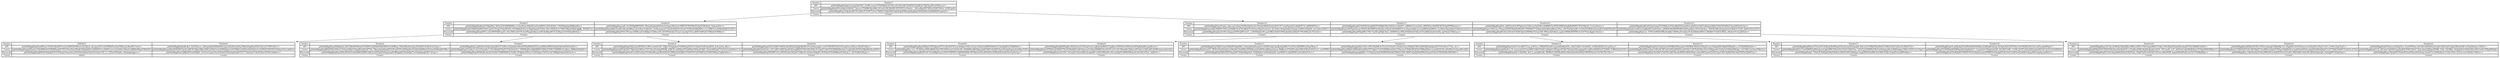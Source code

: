 digraph G{
node[shape=none];
Nodo0[label=<<table><tr><td>Nombre</td>
<td>Nombre7</td>
</tr><tr><td>DPI</td>
<td>gAAAAABggKhqXgcIem1gp5fpClH4_3saWEcnouoUVNdH6pXzTbUBscuSi-2hb3zklC2hMNEQ5qAKTgC5KjTIysjX3VeF96ox-g==</td>
</tr><tr><td>Correo</td>
<td>gAAAAABggKhqOfGemXgclv6QbSH_1ksyoce7FA0R6OIpstB6e-liGuoEn3XCjRxBPvSf53VS53o-Dmfxo__-d0cnzBgy8VF3If2zn5QHUH6vsl_ttGRUgu8=</td>
</tr><tr><td>Password</td>
<td>gAAAAABggKhqc52AjnIwhfIUYLC46hO57FMV7cPnw7MZ6L1VhJnSPhGNgQEqbiPWKeaJQ4qqRqVrWi44D6w5nB46K8SIOnqAoQ==</td>
</tr><tr><td>Cuenta</td>
<td>Usuario</td>
</tr></table>>];
Nodo1[label=<<table><tr><td>Nombre</td>
<td>Nombre1</td>
<td>Nombre4</td>
</tr><tr><td>DPI</td>
<td>gAAAAABggKhqKiqtjTrDkp6lhQ_MrAvaEHvK88RMWsr-z1dq-fH1pcSdlfaPeweSoaW8S212bYnSQQvi_UW3kDg4dpdHRkbz8Q==</td>
<td>gAAAAABggKhqoodZ_Av5DSRg8BYSMV0_98saykEpImbS0LVdcEzVpgx3Mx2woi-SfBFY470ENMuVG5gEE0Ro4eik_Oiiqnw00w==</td>
</tr><tr><td>Correo</td>
<td>gAAAAABggKhqSYOPA0EjIldMUDhGUqy9U2FGjpYYOjoHOVdn-TIUAkMadOVxcuCNJgZ9sjm6CEh0d_Wls1SH6hZrcG7WjP39Kpb5lRQFgJjfJJz_W9tBD7w=</td>
<td>gAAAAABggKhqiukRFzZvqXZuXkcqZrBRmLoJcSnBae3oSJxYho_Oo5Xywgnrah7u0oHrAQiEXvGOomCT5DbQNABbZkPsl-e1yUARKTswvKZ8qGKJWoV1ZZY=</td>
</tr><tr><td>Password</td>
<td>gAAAAABggKhqbHTtC-yArU8DV04DGqsEb_6lw1MZ3s2H1T6-AnOPlqyJhr8bjcurwf8-fdxBfpoMU5cTyWqmUA-05fd4nJMzYg==</td>
<td>gAAAAABggKhq93VtLTVCipwzY8fBwaZ23QHkJxi1UkRwovM_28CPPQlLIdmGTmzG-zmyApT-0iCuoKXV1YJW1JUCNf6ekUEMMw==</td>
</tr><tr><td>Cuenta</td>
<td>Usuario</td>
<td>Usuario</td>
</tr></table>>];
Nodo0->Nodo1
Nodo2[label=<<table><tr><td>Nombre</td>
<td>EDD2021</td>
<td>Nombre0</td>
</tr><tr><td>DPI</td>
<td>gAAAAABggKhqXom8Wxms7IFXZUByD6PTwrxzLD0BiYAI-WB-nLrFjUBj2w_AzcegewIGUv2tOWRNPweIAcV0HEyud-RnxWUCwA==</td>
<td>gAAAAABggKhq0aBcAy5_QsGNTjecw_ul9f-qotq0h2906fyIfISa1giL2MryKFqGhVp7IlBxhNdgl6zz6TAC5QLCylT7MYVcKw==</td>
</tr><tr><td>Correo</td>
<td>gAAAAABggKhqtjgZYwpCyC9irRVKE0oUDfHWhuqSE7YFZ-PhszPaLdT6qK1HAi6qMziUaAVK4Vi7oscSh951uzce1eQvfAVsvNboOevlKJWu9MpeP2Brb0Y=</td>
<td>gAAAAABggKhqqaWjrQDAT6ZUtkvXyodRCZCAIJab3RJxcNMCqCMeUowGD0PkDlpa1reIU0XkEnzOdD2etSidUkltwUu3LBN4ChHGYfUCh6Itg3eTLm3kdFo=</td>
</tr><tr><td>Password</td>
<td>gAAAAABggKhqlJMlAOOSijIoJrfFVGUPQeq2Grhmm0snTDtf3hEykDdmOIxD3G22mLU92_Lc_YG0aoFXVqdhr_sBvphqjEggpw==</td>
<td>gAAAAABggKhqs7jJRJOiDTtzzRAXjM-_5OsYLzCspmUFg-ZG0ahDTiM2yIq4SudjVOTS773bQCpLUC8sSl2HaUPlTHiG34ijBw==</td>
</tr><tr><td>Cuenta</td>
<td>Admin</td>
<td>Usuario</td>
</tr></table>>];
Nodo1->Nodo2
Nodo3[label=<<table><tr><td>Nombre</td>
<td>Nombre2</td>
<td>Nombre3</td>
</tr><tr><td>DPI</td>
<td>gAAAAABggKhqw4SKyKyAl_bYEURbnBT8MeyhVYGBMFmNJNAlNWB2WbFwSsIHWepi_NS6nRHuHxrbujcSOhQZ91X1kfOd-Q12Zg==</td>
<td>gAAAAABggKhqLsqa8id0xGr6zJnxbhq3JhOcFTnMn1ntVphahewX6ouPZMx89MQ2YELyaxbB8otHWQVd1jQFiAbL8uP6nVnb0A==</td>
</tr><tr><td>Correo</td>
<td>gAAAAABggKhqRBA2FAD-dN6coC1fr4ayLlf6jO1NqlzJB3p5jEa87Txk_7kkombyhtk6opKTGOFmAV3PznWZdgDtoGEdAQvfkl8WntQOsfowQOI6aqBC0Mw=</td>
<td>gAAAAABggKhqoV2sb8-j3-cmCvFQmla8cT_hTxo9QaKCVkdTULTJxI3otL01c_FRXP9qXOey9JJrRB99CNlMcjU5FK17fAIMlR-FLmBmx_JWllk9z0AQjQU=</td>
</tr><tr><td>Password</td>
<td>gAAAAABggKhqKqs2kPbcBTa9sFosSbQK8GQ0B91Tj8x2n24S5tpIPmDqq3mqNOBYgg9tjEY6nkd8gT7aOOpkkdpqJ54FV-3Eng==</td>
<td>gAAAAABggKhqcBN9Kq9o-8xaZU4cHtE1NBfiPKS6e2-PyIX6_PFdJjnZuY4Vac-iL2DO0yp2-FNrVw1dx7H6Rp0x9pm5D43avA==</td>
</tr><tr><td>Cuenta</td>
<td>Usuario</td>
<td>Usuario</td>
</tr></table>>];
Nodo1->Nodo3
Nodo4[label=<<table><tr><td>Nombre</td>
<td>Nombre5</td>
<td>Nombre6</td>
</tr><tr><td>DPI</td>
<td>gAAAAABggKhqyt6ZjLEpuiWHNeEvzWlUovdeaN-HF_VXJJsCT8sg0pemYV09Ma2pP2PrUO3lmZeOQFIuknBVH_ZvhvqcVrj_AQ==</td>
<td>gAAAAABggKhqqYyXO1h9Re7O6iHuOp3XDyK3hJ2JjOkjSBG1PLbs9mazqgh1-eeiCPGBO0FZN2EOOrmgOs1mZX1yz-l8wZFLWg==</td>
</tr><tr><td>Correo</td>
<td>gAAAAABggKhqGqZIEdkrDEUTflgGQob5BSuy73UUHysSLA2dpZWlMJ_pNJUB-s-tjDMqxYTOd4HkoCZZdn4Y3JkV_DrbaGfiDFgtZ75nVxVcGsbhW4ev5_k=</td>
<td>gAAAAABggKhqKfnDshZwSe_s25-LtJVUs4NJ7dxgNxXSoagBWD1FDSvHIvdT9p-Dv1ApiYUe8a5Y2UJZWkRDeiAnLCuiqVqT6n9O5FyNIJb4BtsRsuif2P0=</td>
</tr><tr><td>Password</td>
<td>gAAAAABggKhqFAauPczeNDFuSlauYYL8AtyBSeygOKtVyHOeFGNRFpnL85JA81FTZAVF0I7zE93MN3zO7kV6TH6tsp7oqRoQOw==</td>
<td>gAAAAABggKhqDZQMFG3d_leNEWtmhz54l2qd71SBkcPrcQ1AmrVeljyJEG3EPbEa47DeD8BbubYLik4cyJ_Y_zZnYVqK5y0Epg==</td>
</tr><tr><td>Cuenta</td>
<td>Usuario</td>
<td>Usuario</td>
</tr></table>>];
Nodo1->Nodo4
Nodo5[label=<<table><tr><td>Nombre</td>
<td>Nombre10</td>
<td>Nombre13</td>
<td>Nombre16</td>
<td>Nombre19</td>
</tr><tr><td>DPI</td>
<td>gAAAAABggKhqrrPvgQo_nJya-rgUmXog7bEIKaQIp0suLb-FDxb0rMX0GExmeZrN-OT7-tepd5prnX3eo8nJkYFU6_qMBYHP5A==</td>
<td>gAAAAABggKhqA653E6dXGImqkfQQTOzBDJd1WnLlQO5y2-G9q9TT_sABA9r3Cncn2zNy_d9WFKmrrBr8YJUlEVESqdIVPB6mzw==</td>
<td>gAAAAABggKhqMvS_qbM3mzPwvB7fglwyGeLX9rcsyOmSNK-GAQBBlV3iuYPDlvWBYblAejKjRzHMY27POGSkzxFj_Fu1ni34mw==</td>
<td>gAAAAABggKhq8OyfGGgcEmiq2YCf3M4uruY5IyuBfgNYLKaahWzLaKdSrrrrGkVUyKnlmluKfJwV2HeNGbWhLFGpmiHOQe5z3g==</td>
</tr><tr><td>Correo</td>
<td>gAAAAABggKhqtae0kEDfi9WS-T6VLLxPI4IlKCXv47kLMkQtTx5ArYnorShgYYmis3o5_d21lOfuvOIn4pfu6JxGEhoqirw5If9w3sWgSD_mUFpkvlyNWtU=</td>
<td>gAAAAABggKhqrwXFPpptSmrqx3PAM-QWs9BB5iyObyDpce6IzpAcMzMAR9GtvwcZqoizwBjbz-pe1vjsRKDFjgQBW2z_nLAWsFHpqA9pbGGMhiw6vbLfzGc=</td>
<td>gAAAAABggKhqeUG0Pcxm1Y0wpeaDMXTMj5KItBAAW3-NMS6kOT7DHgtOjZbiuKJCgBDwnTNax_sMCDwfqhEgWc-2cO0uZVo0kdlrQ2wyioJFEt9n8ZYWvjM=</td>
<td>gAAAAABggKhql2LmrKirz2OqBbdHUwy6OQoa1_gMW4OAIrBBSWMKCHdHtaqMyw7PGlo1Kedaq_7X9cWsMKuSlxqp3jeOc6-kK4tYrTLbR_ofd0OG65u24TY=</td>
</tr><tr><td>Password</td>
<td>gAAAAABggKhqHp25wHGciAuqnalOFRrGJfPLEwN__evRSVBpDmTR_guIeMK22HzNCi9SEp8nA8nLXZkt9C70FoM81pVs7bUi2A==</td>
<td>gAAAAABggKhqdINbgBRG17KL72zzKUgtMgE3b2n_4HXWEibu-6R5nF9ADQrbCHdnz5CEuiWkfnthy9n5x0Zy_JgVNmhCSMj1cg==</td>
<td>gAAAAABggKhqWcDaCxIDv0wY5QDtOhjFziZWMkGTQCjncNB_0P0acdb5Q9yZ_jugrhuY8M8zRN9YWvIs-Yr97YwtoXgjbCzSwQ==</td>
<td>gAAAAABggKhq1mv_ETPhUhMSItORKwAsAByC2X0Pey4UmIdnoTt-XuHZkXxOK6ULoWQRZ1lT3AFZclWhk_oMrAexYCwCpl83hA==</td>
</tr><tr><td>Cuenta</td>
<td>Usuario</td>
<td>Usuario</td>
<td>Usuario</td>
<td>Usuario</td>
</tr></table>>];
Nodo0->Nodo5
Nodo6[label=<<table><tr><td>Nombre</td>
<td>Nombre8</td>
<td>Nombre9</td>
</tr><tr><td>DPI</td>
<td>gAAAAABggKhqJ4pin9INjdGTXX7JJqns4YTUruKnXOFW1Lm3eHpkw5SK1zeTzj1cOhnbGnbBbW58AHvLT1IyaKgRFeD5Hkf09A==</td>
<td>gAAAAABggKhqBJdlXVgJAz-S64Fg5eoZrUPe5giVsnd-LoJJQmQLRHNG7gzJkun-0H0VkTtoYNHn3hoXY9gKibq90ycignRccQ==</td>
</tr><tr><td>Correo</td>
<td>gAAAAABggKhq_Lve-_fU2IliEqrv8NLdR86LOIm7DVzNSZ-wyCnL6rtIz-8h--A9AMfXexBbDAgeuJsbfU0l6UxfvJN81DaslrIZo4gNxprjc4zakWgv52M=</td>
<td>gAAAAABggKhqwOZTSjVsck18N4U7NoVGSXqXXG3aI6C0gwzmGnNjm4W6B61DeaNeYY-roCtv1K-Cf9epkVe18Qq1y4YCbpCzcQH1pRCcbN8EupnynoAwuYg=</td>
</tr><tr><td>Password</td>
<td>gAAAAABggKhqwjKhB-YwlCrVwAiRkJOam2zVXUE5WNVfvUkRSWEBH9r-f0FMyIwoN3ic4P4Nrhtc0V8FgVKsSeB162sGqrSx3g==</td>
<td>gAAAAABggKhq1nEoUPx7-nGunjf1L4VuxtRRzL4oojphBE-LZtHcHWqZH-vHLue20lgY9vdKBHSWqzrdOuAvZELEHua_3qlXtQ==</td>
</tr><tr><td>Cuenta</td>
<td>Usuario</td>
<td>Usuario</td>
</tr></table>>];
Nodo5->Nodo6
Nodo7[label=<<table><tr><td>Nombre</td>
<td>Nombre11</td>
<td>Nombre12</td>
</tr><tr><td>DPI</td>
<td>gAAAAABggKhqnYBjlOUqnGK4Xld9URgaMPJ_5chhmJd6wJPxoq5wCwXSbICdghCgeXJsAygMBr7Lx-WYxLZ8SKRVLlyHxpTBrg==</td>
<td>gAAAAABggKhqpqIXlm7HyUcPBv5ZmfBLNvT5cxOTvfrhnFU2RukTe3aLsD48pSEAHO-JiM5NJlLAm0pckYA7Y5YvXGw77Onc_A==</td>
</tr><tr><td>Correo</td>
<td>gAAAAABggKhqYnmzE2_TB3EmPpxDx4p5zxvMmWaUby9tKEyXP4NJnmmZaI036iosJKSjogvkmay-8kBJtom1FVjtIPnu9yhOK0cEWwFeSI-K1xev_mstFWM=</td>
<td>gAAAAABggKhqzlMh8rvMZ6q0QuxkIPorH7TQgluC7aU028NRbOnbHcLi7Hae2acF-WZlrQP2jOIaUT8RzbHAavvnvpoWvliUi0s-qNu8XwUxtIpazWvoQl4=</td>
</tr><tr><td>Password</td>
<td>gAAAAABggKhqG6f9nSYkYTkxq30673b8lyKIlgzHnS_0tNJ4lp8y1tfaDfxfJntZjXc-Lg5R08Cl1r4qhIXPfELod1o8HwYt3w==</td>
<td>gAAAAABggKhqgopJjAfBz-711Vbg5ztyQxE4NfRVDXthIAQTMEjUiYbN-3KBFmQqYjMxHPMeThsqwYOayUPYlHVdf8zvM91lPA==</td>
</tr><tr><td>Cuenta</td>
<td>Usuario</td>
<td>Usuario</td>
</tr></table>>];
Nodo5->Nodo7
Nodo8[label=<<table><tr><td>Nombre</td>
<td>Nombre14</td>
<td>Nombre15</td>
</tr><tr><td>DPI</td>
<td>gAAAAABggKhq3eDd71GecBkT7Ucg_g7RCLa_LMfXdPXEmHCmqoxxKbtKgNOEi_rZfaT2ASG-GGeHdfTb_rCMQGKZ4h1bcLqQUg==</td>
<td>gAAAAABggKhq6QzGOsgGbnwxW9IBknW8symJcFwWA8Dk-HHoiGdT6hpI2-oew3IAajq9XEORpK0HHejifLl-s_A7DdDH8Im84A==</td>
</tr><tr><td>Correo</td>
<td>gAAAAABggKhqLqkhMuEzo_W_nryeysQyS2Cum9WlCzMk27bxKLCgFkjeEr2R3qweDYdSr7DyidmOQLmjdpgsEtvwjWzzbHkW2wE7j2W6I_V3RKrEjwZcE4U=</td>
<td>gAAAAABggKhqPFJswi4oq7sWtnAF3R7x4try8Q5yJVkPiEwa4UtHa7-yR7FaKUXhvrZ2vxY48gnw4l-GtiQw5rG29Ax9MfuJqe_1yC1RhCuieGhurFRkeGw=</td>
</tr><tr><td>Password</td>
<td>gAAAAABggKhqutliE-e3XaZWx_XnC1j_gt2gBQxSK_ZR0ReEv2JVDfhoRif5utMsAsI0ioBwHYkQrTRFI8VIm2m74UW2TDy79w==</td>
<td>gAAAAABggKhqC8wHkFu7bI2YhCrJ8LYAon4rR0XYvdfHS39kdo-mhzyBRS1godsTyN47qnuCWD-NpRtPMd1AaNTXFXvQAI4H7g==</td>
</tr><tr><td>Cuenta</td>
<td>Usuario</td>
<td>Usuario</td>
</tr></table>>];
Nodo5->Nodo8
Nodo9[label=<<table><tr><td>Nombre</td>
<td>Nombre17</td>
<td>Nombre18</td>
</tr><tr><td>DPI</td>
<td>gAAAAABggKhqlXBmLFYOncdY51XTJOgcWeBWog5OEaAGxqc8Nnqoqh8_MwrwwCFl9fkNZEpMtdUCEBhLEhtZUy6LsE5v8B2ETA==</td>
<td>gAAAAABggKhqtOL-gi6kaZgVGQOWmMSlO4DRknc2nRlhq8PaQCgc7K-8qdcNjV2ST679mUe4cY8QlZoZ4LrVzUa2PnsxjbMPgQ==</td>
</tr><tr><td>Correo</td>
<td>gAAAAABggKhqNCp-TvmN9RFK5g8S4wljcoxCgkLMWr3TAoL02oU0nVL3HICOmc_L61k7gLDY6BZfaTBcFwOkvkgypMn3cRDbVgqbsvWIAv2YEIULzO-SdpU=</td>
<td>gAAAAABggKhqLYL0FXMakWQMMayhZhy0g4h4leTv_CurpIuYoUO9gqlrduGHi_dLlGfk7i10Kc_Cx5M_JLVD7zQtEgTfZysj4nhIIVChF-422GmTo54X9L8=</td>
</tr><tr><td>Password</td>
<td>gAAAAABggKhqk5_7ZS4zZUKA0qIQ3BzjV9tiKrsvZkF8C4DEUJdnkqsc3mgtRIM5DmKWChoOABCZrHjL3ruIpZVxsLj9KPnBzg==</td>
<td>gAAAAABggKhqFDuIKXpKFFfHKPFNSTLdDqZeuwatyPKIBfL9cTdasJpPVcBcOwFcOnK52asFp0HI-EeJuqaIMUwpgSg1gd6itA==</td>
</tr><tr><td>Cuenta</td>
<td>Usuario</td>
<td>Usuario</td>
</tr></table>>];
Nodo5->Nodo9
Nodo10[label=<<table><tr><td>Nombre</td>
<td>Nombre20</td>
<td>Nombre21</td>
<td>Nombre22</td>
</tr><tr><td>DPI</td>
<td>gAAAAABggKhqcXcFTJo-2LMDdL5Xlp58jXu1R8ELxMSYv70SrVxyjsM8SUTGfiy2-TM-QX4yfOGpZ5JVm4zqVFVQCHBDBGsD0A==</td>
<td>gAAAAABggKhqOJ06j245E9Ga7NVhvixhpaqETA8pHbjUI5t_4XgjIMU54OiAY4ueovxvdTZpD02vfYmy7v2rC_Ew0Le3LgFimA==</td>
<td>gAAAAABggKhqVPoXemowrXGgE0or_NumPW93uz_BE1llD-NKISlDVsy9-fnbCAeKVmkYt1Jp4xWrmN24F-zr3Dq3hNqcy-C0NA==</td>
</tr><tr><td>Correo</td>
<td>gAAAAABggKhqKPRpVtM1YXYbP2Mc9yze0wOJuSUS_yo7p94aaE6XLAIqD4vJJeqhGo4UV-_V9L-kndV_wxT_dd2Vs61aAbTIkZKZhmCiY3XpdW8SYKWy6-U=</td>
<td>gAAAAABggKhqTu7i8Df3QFFQI1vBk79gITU3nu8RDsCldgLH7ZISgcrMuJMxXca1gu6HxxhHPqiLeskp0I0zMXsSJAqSU1sZ77WAF2kI96T3UnkUb-sl7S4=</td>
<td>gAAAAABggKhqdCr3J_e8Umhv7qt0DDCepdVpRQCP99UtHrLP_ZtpLnAwLZjJDguVYH9k_Y2ljt_ODOfBw_bV2jj4xK3r34QNcRZsrNFxLarW-OTKq8MTjdk=</td>
</tr><tr><td>Password</td>
<td>gAAAAABggKhqPb7mSGAmjxRi6hSDx0cZAQTeHp_ONIjZ7p0TvSxhOiM_IEFmso3RQ4VRE-wppAAHlo8PuKL2oF2k-FTbMkpXKg==</td>
<td>gAAAAABggKhq_LI8yHzxZpVf-24mXWDOYLncSqFB1D21d-iGizbD_06X5AbKv3DtyrXCNJYi4nI0gruJH_AckSgj6PV1KQpNdg==</td>
<td>gAAAAABggKhqa7fjnSjtXYTNn4e407prllYXmnSxFe4vlp-2lwnD7cC2ifSKz8yaUvCtYjz7f5bv-3yYLwvwr228rIlnr7AMvw==</td>
</tr><tr><td>Cuenta</td>
<td>Usuario</td>
<td>Usuario</td>
<td>Usuario</td>
</tr></table>>];
Nodo5->Nodo10

}